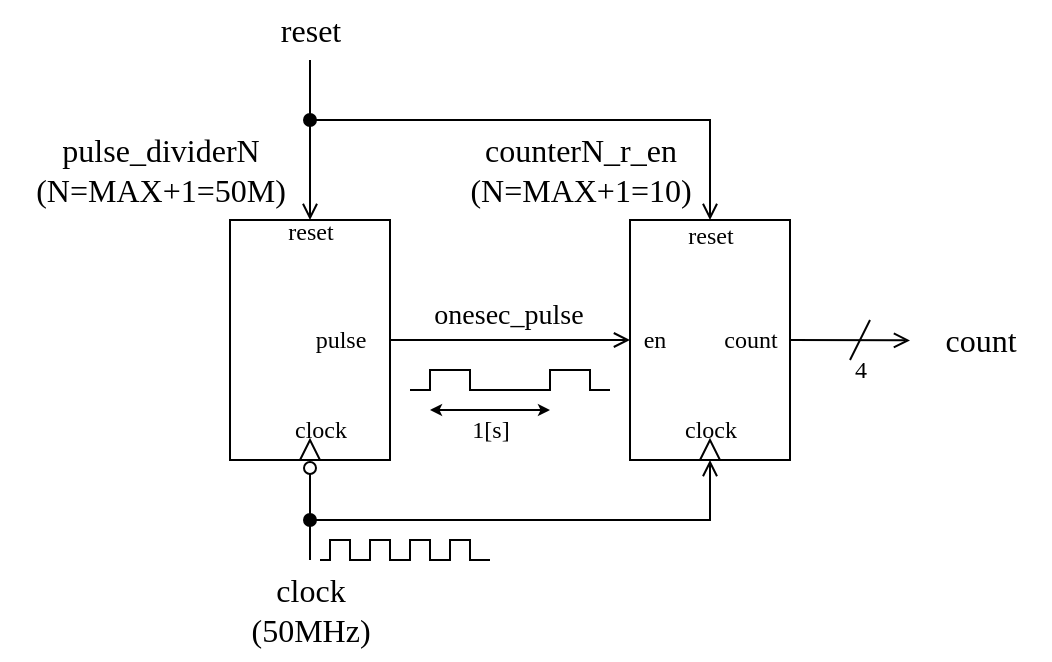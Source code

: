 <mxfile>
    <diagram id="SJPZ3rTH34XP7YvenJQt" name="ページ1">
        <mxGraphModel dx="578" dy="282" grid="1" gridSize="10" guides="1" tooltips="1" connect="1" arrows="1" fold="1" page="1" pageScale="1" pageWidth="827" pageHeight="1169" math="0" shadow="0">
            <root>
                <mxCell id="0"/>
                <mxCell id="1" parent="0"/>
                <mxCell id="12" style="edgeStyle=none;html=1;exitX=1;exitY=0.5;exitDx=0;exitDy=0;endArrow=open;endFill=0;" edge="1" parent="1" source="2">
                    <mxGeometry relative="1" as="geometry">
                        <mxPoint x="400" y="340" as="targetPoint"/>
                    </mxGeometry>
                </mxCell>
                <mxCell id="13" style="edgeStyle=none;html=1;exitX=0.5;exitY=0;exitDx=0;exitDy=0;endArrow=none;endFill=0;startArrow=open;startFill=0;" edge="1" parent="1" source="2">
                    <mxGeometry relative="1" as="geometry">
                        <mxPoint x="240" y="200" as="targetPoint"/>
                    </mxGeometry>
                </mxCell>
                <mxCell id="2" value="" style="rounded=0;whiteSpace=wrap;html=1;" vertex="1" parent="1">
                    <mxGeometry x="200" y="280" width="80" height="120" as="geometry"/>
                </mxCell>
                <mxCell id="6" style="edgeStyle=none;html=1;exitX=0;exitY=0.5;exitDx=0;exitDy=0;endArrow=none;endFill=0;startArrow=oval;startFill=0;" edge="1" parent="1">
                    <mxGeometry relative="1" as="geometry">
                        <mxPoint x="240" y="450" as="targetPoint"/>
                        <mxPoint x="240" y="404" as="sourcePoint"/>
                    </mxGeometry>
                </mxCell>
                <mxCell id="4" value="" style="triangle;whiteSpace=wrap;html=1;rotation=-90;" vertex="1" parent="1">
                    <mxGeometry x="235" y="390" width="10" height="10" as="geometry"/>
                </mxCell>
                <mxCell id="7" value="&lt;span style=&quot;color: rgb(0, 0, 0);&quot;&gt;clock&lt;/span&gt;&lt;br&gt;&lt;div&gt;(50MHz)&lt;/div&gt;" style="text;html=1;align=center;verticalAlign=middle;resizable=0;points=[];autosize=1;strokeColor=none;fillColor=none;fontSize=16;fontFamily=Lucida Console;" vertex="1" parent="1">
                    <mxGeometry x="195" y="450" width="90" height="50" as="geometry"/>
                </mxCell>
                <mxCell id="9" value="clock" style="text;html=1;align=center;verticalAlign=middle;resizable=0;points=[];autosize=1;strokeColor=none;fillColor=none;fontFamily=Lucida Console;fontSize=12;" vertex="1" parent="1">
                    <mxGeometry x="215" y="370" width="60" height="30" as="geometry"/>
                </mxCell>
                <mxCell id="10" value="reset" style="text;html=1;align=center;verticalAlign=middle;resizable=0;points=[];autosize=1;strokeColor=none;fillColor=none;fontFamily=Lucida Console;fontSize=12;" vertex="1" parent="1">
                    <mxGeometry x="210" y="271" width="60" height="30" as="geometry"/>
                </mxCell>
                <mxCell id="11" value="pulse" style="text;html=1;align=center;verticalAlign=middle;resizable=0;points=[];autosize=1;strokeColor=none;fillColor=none;fontFamily=Lucida Console;fontSize=12;" vertex="1" parent="1">
                    <mxGeometry x="225" y="325" width="60" height="30" as="geometry"/>
                </mxCell>
                <mxCell id="14" value="onesec_pulse" style="text;html=1;align=center;verticalAlign=middle;resizable=0;points=[];autosize=1;strokeColor=none;fillColor=none;fontFamily=Lucida Console;fontSize=14;" vertex="1" parent="1">
                    <mxGeometry x="279" y="313" width="120" height="30" as="geometry"/>
                </mxCell>
                <mxCell id="15" value="reset" style="text;html=1;align=center;verticalAlign=middle;resizable=0;points=[];autosize=1;strokeColor=none;fillColor=none;fontSize=16;fontFamily=Lucida Console;" vertex="1" parent="1">
                    <mxGeometry x="205" y="170" width="70" height="30" as="geometry"/>
                </mxCell>
                <mxCell id="16" value="pulse_dividerN&lt;div&gt;(N=MAX+1=50M)&lt;/div&gt;" style="text;html=1;align=center;verticalAlign=middle;resizable=0;points=[];autosize=1;strokeColor=none;fillColor=none;fontSize=16;fontFamily=Lucida Console;" vertex="1" parent="1">
                    <mxGeometry x="85" y="230" width="160" height="50" as="geometry"/>
                </mxCell>
                <mxCell id="35" style="edgeStyle=none;html=1;exitX=1;exitY=0.5;exitDx=0;exitDy=0;endArrow=open;endFill=0;" edge="1" parent="1" source="17">
                    <mxGeometry relative="1" as="geometry">
                        <mxPoint x="540" y="340.19" as="targetPoint"/>
                    </mxGeometry>
                </mxCell>
                <mxCell id="17" value="" style="rounded=0;whiteSpace=wrap;html=1;" vertex="1" parent="1">
                    <mxGeometry x="400" y="280" width="80" height="120" as="geometry"/>
                </mxCell>
                <mxCell id="18" value="counterN_r_en&lt;div&gt;(N=MAX+1=10)&lt;/div&gt;" style="text;html=1;align=center;verticalAlign=middle;resizable=0;points=[];autosize=1;strokeColor=none;fillColor=none;fontSize=16;fontFamily=Lucida Console;" vertex="1" parent="1">
                    <mxGeometry x="300" y="230" width="150" height="50" as="geometry"/>
                </mxCell>
                <mxCell id="19" style="edgeStyle=orthogonalEdgeStyle;html=1;exitX=0.5;exitY=1;exitDx=0;exitDy=0;endArrow=oval;endFill=1;startArrow=open;startFill=0;rounded=0;" edge="1" parent="1" source="17">
                    <mxGeometry relative="1" as="geometry">
                        <mxPoint x="240" y="430" as="targetPoint"/>
                        <mxPoint x="250" y="414" as="sourcePoint"/>
                        <Array as="points">
                            <mxPoint x="440" y="430"/>
                            <mxPoint x="240" y="430"/>
                        </Array>
                    </mxGeometry>
                </mxCell>
                <mxCell id="20" value="clock" style="text;html=1;align=center;verticalAlign=middle;resizable=0;points=[];autosize=1;strokeColor=none;fillColor=none;fontFamily=Lucida Console;fontSize=12;" vertex="1" parent="1">
                    <mxGeometry x="410" y="370" width="60" height="30" as="geometry"/>
                </mxCell>
                <mxCell id="21" value="" style="triangle;whiteSpace=wrap;html=1;rotation=-90;" vertex="1" parent="1">
                    <mxGeometry x="435" y="390" width="10" height="10" as="geometry"/>
                </mxCell>
                <mxCell id="23" value="reset" style="text;html=1;align=center;verticalAlign=middle;resizable=0;points=[];autosize=1;strokeColor=none;fillColor=none;fontFamily=Lucida Console;fontSize=12;" vertex="1" parent="1">
                    <mxGeometry x="410" y="273" width="60" height="30" as="geometry"/>
                </mxCell>
                <mxCell id="24" style="edgeStyle=orthogonalEdgeStyle;html=1;endArrow=oval;endFill=1;startArrow=open;startFill=0;exitX=0.5;exitY=0;exitDx=0;exitDy=0;rounded=0;curved=0;" edge="1" parent="1" source="17">
                    <mxGeometry relative="1" as="geometry">
                        <mxPoint x="240" y="230" as="targetPoint"/>
                        <mxPoint x="460" y="240" as="sourcePoint"/>
                        <Array as="points">
                            <mxPoint x="440" y="230"/>
                            <mxPoint x="240" y="230"/>
                        </Array>
                    </mxGeometry>
                </mxCell>
                <mxCell id="25" value="" style="endArrow=none;html=1;rounded=0;curved=0;" edge="1" parent="1">
                    <mxGeometry width="50" height="50" relative="1" as="geometry">
                        <mxPoint x="245" y="450" as="sourcePoint"/>
                        <mxPoint x="330" y="450" as="targetPoint"/>
                        <Array as="points">
                            <mxPoint x="250" y="450"/>
                            <mxPoint x="250" y="440"/>
                            <mxPoint x="260" y="440"/>
                            <mxPoint x="260" y="450"/>
                            <mxPoint x="270" y="450"/>
                            <mxPoint x="270" y="440"/>
                            <mxPoint x="280" y="440"/>
                            <mxPoint x="280" y="450"/>
                            <mxPoint x="290" y="450"/>
                            <mxPoint x="290" y="440"/>
                            <mxPoint x="300" y="440"/>
                            <mxPoint x="300" y="450"/>
                            <mxPoint x="310" y="450"/>
                            <mxPoint x="310" y="440"/>
                            <mxPoint x="320" y="440"/>
                            <mxPoint x="320" y="450"/>
                        </Array>
                    </mxGeometry>
                </mxCell>
                <mxCell id="29" value="" style="endArrow=none;html=1;rounded=0;curved=0;" edge="1" parent="1">
                    <mxGeometry width="50" height="50" relative="1" as="geometry">
                        <mxPoint x="290" y="365" as="sourcePoint"/>
                        <mxPoint x="390" y="365" as="targetPoint"/>
                        <Array as="points">
                            <mxPoint x="300" y="365"/>
                            <mxPoint x="300" y="355"/>
                            <mxPoint x="320" y="355"/>
                            <mxPoint x="320" y="365"/>
                            <mxPoint x="360" y="365"/>
                            <mxPoint x="360" y="355"/>
                            <mxPoint x="380" y="355"/>
                            <mxPoint x="380" y="365"/>
                        </Array>
                    </mxGeometry>
                </mxCell>
                <mxCell id="32" value="" style="endArrow=classic;startArrow=classic;html=1;endSize=3;startSize=3;" edge="1" parent="1">
                    <mxGeometry width="50" height="50" relative="1" as="geometry">
                        <mxPoint x="300" y="375" as="sourcePoint"/>
                        <mxPoint x="360" y="375" as="targetPoint"/>
                    </mxGeometry>
                </mxCell>
                <mxCell id="33" value="1[s]" style="text;html=1;align=center;verticalAlign=middle;resizable=0;points=[];autosize=1;strokeColor=none;fillColor=none;fontFamily=Lucida Console;fontSize=12;" vertex="1" parent="1">
                    <mxGeometry x="305" y="370" width="50" height="30" as="geometry"/>
                </mxCell>
                <mxCell id="34" value="en" style="text;html=1;align=center;verticalAlign=middle;resizable=0;points=[];autosize=1;strokeColor=none;fillColor=none;fontFamily=Lucida Console;fontSize=12;" vertex="1" parent="1">
                    <mxGeometry x="392" y="325" width="40" height="30" as="geometry"/>
                </mxCell>
                <mxCell id="36" value="count" style="text;html=1;align=center;verticalAlign=middle;resizable=0;points=[];autosize=1;strokeColor=none;fillColor=none;fontFamily=Lucida Console;fontSize=12;" vertex="1" parent="1">
                    <mxGeometry x="430" y="325" width="60" height="30" as="geometry"/>
                </mxCell>
                <mxCell id="37" value="count" style="text;html=1;align=center;verticalAlign=middle;resizable=0;points=[];autosize=1;strokeColor=none;fillColor=none;fontFamily=Lucida Console;fontSize=16;" vertex="1" parent="1">
                    <mxGeometry x="540" y="325" width="70" height="30" as="geometry"/>
                </mxCell>
                <mxCell id="38" value="" style="endArrow=none;html=1;" edge="1" parent="1">
                    <mxGeometry width="50" height="50" relative="1" as="geometry">
                        <mxPoint x="510" y="350" as="sourcePoint"/>
                        <mxPoint x="520" y="330" as="targetPoint"/>
                    </mxGeometry>
                </mxCell>
                <mxCell id="39" value="4" style="text;html=1;align=center;verticalAlign=middle;resizable=0;points=[];autosize=1;strokeColor=none;fillColor=none;fontFamily=Lucida Console;fontSize=12;" vertex="1" parent="1">
                    <mxGeometry x="500" y="340" width="30" height="30" as="geometry"/>
                </mxCell>
            </root>
        </mxGraphModel>
    </diagram>
</mxfile>